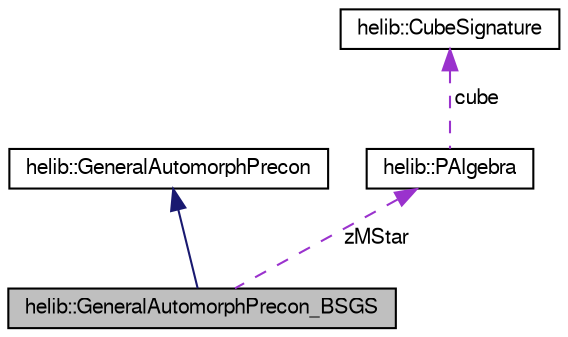 digraph "helib::GeneralAutomorphPrecon_BSGS"
{
  edge [fontname="FreeSans",fontsize="10",labelfontname="FreeSans",labelfontsize="10"];
  node [fontname="FreeSans",fontsize="10",shape=record];
  Node2 [label="helib::GeneralAutomorphPrecon_BSGS",height=0.2,width=0.4,color="black", fillcolor="grey75", style="filled", fontcolor="black"];
  Node3 -> Node2 [dir="back",color="midnightblue",fontsize="10",style="solid"];
  Node3 [label="helib::GeneralAutomorphPrecon",height=0.2,width=0.4,color="black", fillcolor="white", style="filled",URL="$classhelib_1_1_general_automorph_precon.html"];
  Node4 -> Node2 [dir="back",color="darkorchid3",fontsize="10",style="dashed",label=" zMStar" ];
  Node4 [label="helib::PAlgebra",height=0.2,width=0.4,color="black", fillcolor="white", style="filled",URL="$classhelib_1_1_p_algebra.html",tooltip="The structure of (Z/mZ)* /(p) "];
  Node5 -> Node4 [dir="back",color="darkorchid3",fontsize="10",style="dashed",label=" cube" ];
  Node5 [label="helib::CubeSignature",height=0.2,width=0.4,color="black", fillcolor="white", style="filled",URL="$classhelib_1_1_cube_signature.html",tooltip="Holds a vector of dimensions for a hypercube and some additional data. "];
}
